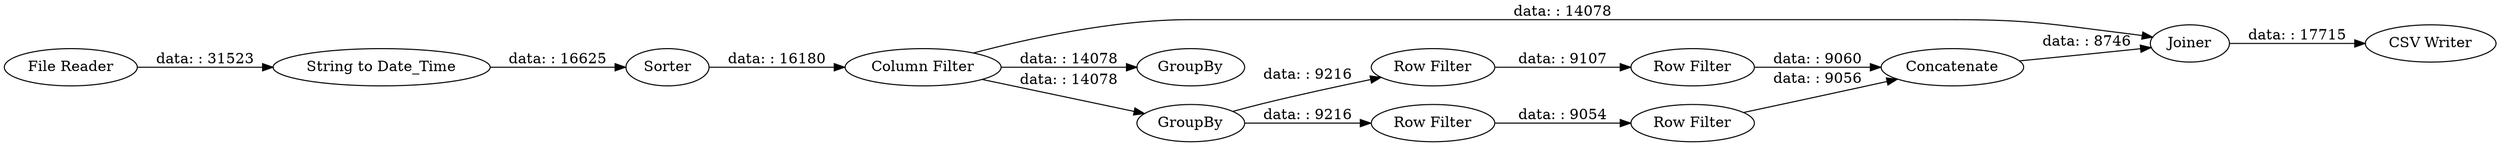 digraph {
	"3924923297915061297_25" [label=Joiner]
	"3924923297915061297_26" [label="Row Filter"]
	"3924923297915061297_24" [label=Sorter]
	"3924923297915061297_27" [label="Row Filter"]
	"3924923297915061297_28" [label="Row Filter"]
	"3924923297915061297_29" [label="Row Filter"]
	"3924923297915061297_22" [label=GroupBy]
	"3924923297915061297_3" [label="File Reader"]
	"3924923297915061297_31" [label="CSV Writer"]
	"3924923297915061297_30" [label=Concatenate]
	"3924923297915061297_4" [label="Column Filter"]
	"3924923297915061297_32" [label="String to Date_Time"]
	"3924923297915061297_21" [label=GroupBy]
	"3924923297915061297_27" -> "3924923297915061297_30" [label="data: : 9056"]
	"3924923297915061297_24" -> "3924923297915061297_4" [label="data: : 16180"]
	"3924923297915061297_25" -> "3924923297915061297_31" [label="data: : 17715"]
	"3924923297915061297_21" -> "3924923297915061297_28" [label="data: : 9216"]
	"3924923297915061297_21" -> "3924923297915061297_29" [label="data: : 9216"]
	"3924923297915061297_28" -> "3924923297915061297_26" [label="data: : 9107"]
	"3924923297915061297_4" -> "3924923297915061297_25" [label="data: : 14078"]
	"3924923297915061297_4" -> "3924923297915061297_21" [label="data: : 14078"]
	"3924923297915061297_29" -> "3924923297915061297_27" [label="data: : 9054"]
	"3924923297915061297_30" -> "3924923297915061297_25" [label="data: : 8746"]
	"3924923297915061297_26" -> "3924923297915061297_30" [label="data: : 9060"]
	"3924923297915061297_32" -> "3924923297915061297_24" [label="data: : 16625"]
	"3924923297915061297_4" -> "3924923297915061297_22" [label="data: : 14078"]
	"3924923297915061297_3" -> "3924923297915061297_32" [label="data: : 31523"]
	rankdir=LR
}

